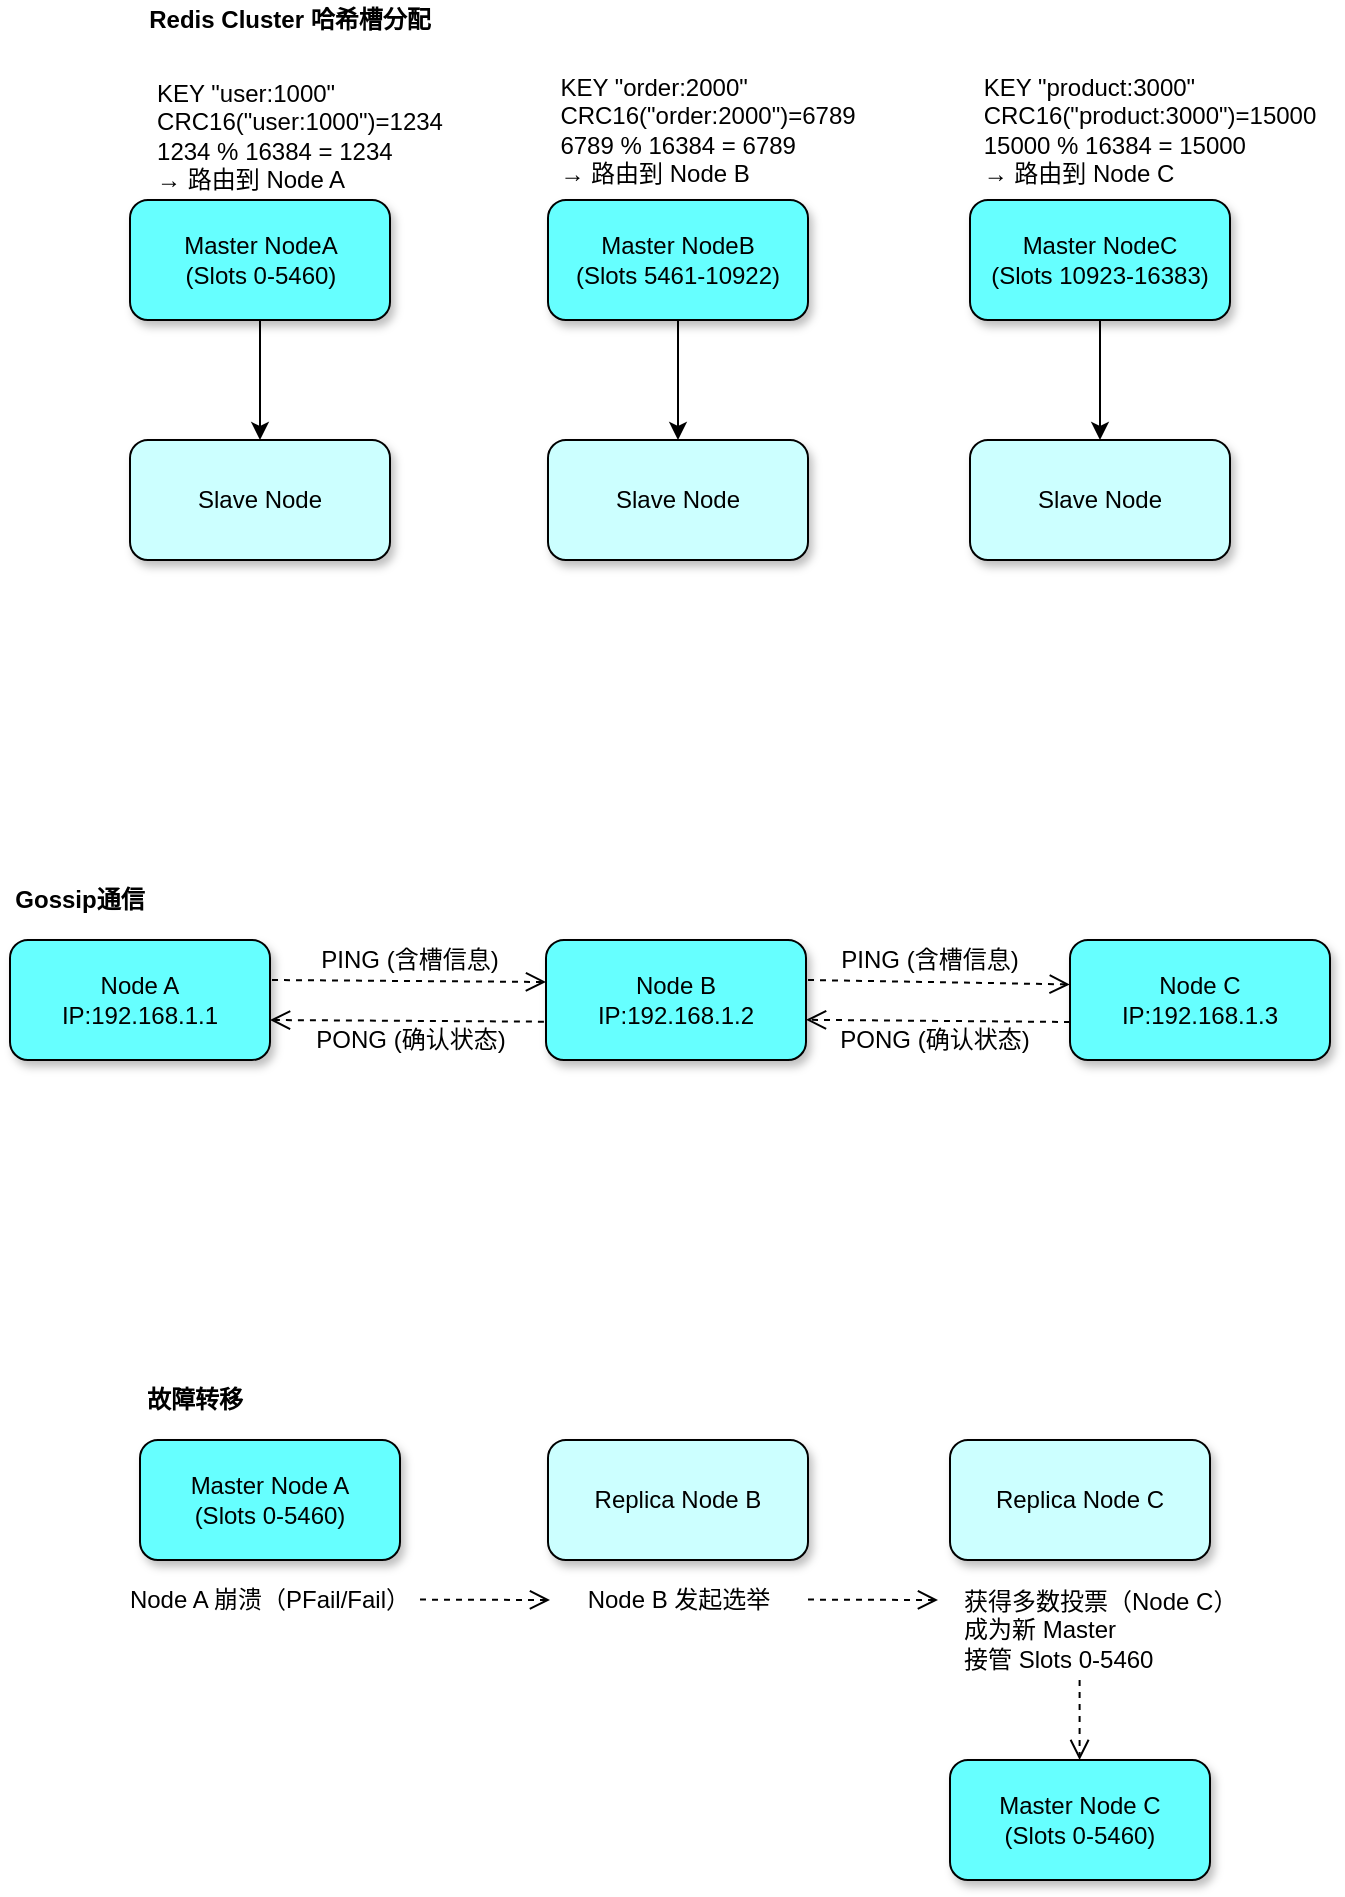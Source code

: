 <mxfile version="28.0.6">
  <diagram name="第 1 页" id="CfYoRQMPmK59GB7jdFsn">
    <mxGraphModel dx="928" dy="409" grid="1" gridSize="10" guides="1" tooltips="1" connect="1" arrows="1" fold="1" page="1" pageScale="1" pageWidth="827" pageHeight="1169" math="0" shadow="0">
      <root>
        <mxCell id="0" />
        <mxCell id="1" parent="0" />
        <mxCell id="GxxsYYWA1YiQxPub7qs1-18" value="&lt;b&gt;Redis Cluster 哈希槽分配&lt;/b&gt;" style="text;strokeColor=none;align=center;fillColor=none;html=1;verticalAlign=middle;whiteSpace=wrap;rounded=0;" parent="1" vertex="1">
          <mxGeometry x="145" y="100" width="150" height="20" as="geometry" />
        </mxCell>
        <mxCell id="GxxsYYWA1YiQxPub7qs1-22" value="&lt;div style=&quot;text-align: left;&quot;&gt;&lt;span style=&quot;background-color: transparent;&quot;&gt;KEY &quot;user:1000&quot;&lt;/span&gt;&lt;/div&gt;&lt;div style=&quot;text-align: left;&quot;&gt;&lt;span style=&quot;background-color: transparent;&quot;&gt;CRC16(&quot;user:1000&quot;)=1234&lt;/span&gt;&lt;/div&gt;&lt;div style=&quot;text-align: left;&quot;&gt;&lt;span style=&quot;background-color: transparent;&quot;&gt;1234 % 16384 = 1234&lt;/span&gt;&lt;/div&gt;&lt;div style=&quot;text-align: left;&quot;&gt;&lt;span style=&quot;background-color: transparent;&quot;&gt;→ 路由到 Node A&lt;/span&gt;&lt;/div&gt;" style="text;strokeColor=none;align=center;fillColor=none;html=1;verticalAlign=middle;whiteSpace=wrap;rounded=0;" parent="1" vertex="1">
          <mxGeometry x="145" y="140" width="160" height="55" as="geometry" />
        </mxCell>
        <mxCell id="GxxsYYWA1YiQxPub7qs1-23" value="&lt;div style=&quot;text-align: left;&quot;&gt;&lt;span style=&quot;background-color: transparent;&quot;&gt;KEY &quot;order:2000&quot;&lt;/span&gt;&lt;/div&gt;&lt;div&gt;&lt;div style=&quot;text-align: left;&quot;&gt;&lt;span style=&quot;background-color: transparent;&quot;&gt;CRC16(&quot;order:2000&quot;)=6789&lt;/span&gt;&lt;/div&gt;&lt;div style=&quot;text-align: left;&quot;&gt;&lt;span style=&quot;background-color: transparent;&quot;&gt;6789 % 16384 = 6789&lt;/span&gt;&lt;/div&gt;&lt;div style=&quot;text-align: left;&quot;&gt;&lt;span style=&quot;background-color: transparent;&quot;&gt;→ 路由到 Node B&lt;/span&gt;&lt;/div&gt;&lt;/div&gt;" style="text;strokeColor=none;align=center;fillColor=none;html=1;verticalAlign=middle;whiteSpace=wrap;rounded=0;" parent="1" vertex="1">
          <mxGeometry x="349" y="135" width="160" height="60" as="geometry" />
        </mxCell>
        <mxCell id="GxxsYYWA1YiQxPub7qs1-24" value="&lt;div style=&quot;text-align: left;&quot;&gt;&lt;span style=&quot;background-color: transparent;&quot;&gt;KEY &quot;product:3000&quot;&lt;/span&gt;&lt;/div&gt;&lt;div&gt;&lt;div style=&quot;text-align: left;&quot;&gt;&lt;span style=&quot;background-color: transparent;&quot;&gt;CRC16(&quot;product:3000&quot;)=15000&lt;/span&gt;&lt;/div&gt;&lt;div style=&quot;text-align: left;&quot;&gt;&lt;span style=&quot;background-color: transparent;&quot;&gt;15000 % 16384 = 15000&lt;/span&gt;&lt;/div&gt;&lt;div style=&quot;text-align: left;&quot;&gt;&lt;span style=&quot;background-color: transparent;&quot;&gt;→ 路由到 Node C&lt;/span&gt;&lt;/div&gt;&lt;/div&gt;" style="text;strokeColor=none;align=center;fillColor=none;html=1;verticalAlign=middle;whiteSpace=wrap;rounded=0;" parent="1" vertex="1">
          <mxGeometry x="560" y="135" width="180" height="60" as="geometry" />
        </mxCell>
        <mxCell id="EdYVw8JxPQ8l5NFYAC7c-12" value="" style="group" vertex="1" connectable="0" parent="1">
          <mxGeometry x="140" y="200" width="130" height="180" as="geometry" />
        </mxCell>
        <mxCell id="EdYVw8JxPQ8l5NFYAC7c-7" style="edgeStyle=orthogonalEdgeStyle;rounded=0;orthogonalLoop=1;jettySize=auto;html=1;exitX=0.5;exitY=1;exitDx=0;exitDy=0;entryX=0.5;entryY=0;entryDx=0;entryDy=0;" edge="1" parent="EdYVw8JxPQ8l5NFYAC7c-12" source="GxxsYYWA1YiQxPub7qs1-13" target="EdYVw8JxPQ8l5NFYAC7c-1">
          <mxGeometry relative="1" as="geometry" />
        </mxCell>
        <mxCell id="GxxsYYWA1YiQxPub7qs1-13" value="" style="rounded=1;whiteSpace=wrap;html=1;fillColor=#66FFFF;shadow=1;" parent="EdYVw8JxPQ8l5NFYAC7c-12" vertex="1">
          <mxGeometry width="130" height="60" as="geometry" />
        </mxCell>
        <mxCell id="GxxsYYWA1YiQxPub7qs1-25" value="Master NodeA&lt;div&gt;(Slots 0-5460)&lt;br&gt;&lt;/div&gt;" style="text;strokeColor=none;align=center;fillColor=none;html=1;verticalAlign=middle;whiteSpace=wrap;rounded=0;" parent="EdYVw8JxPQ8l5NFYAC7c-12" vertex="1">
          <mxGeometry x="22.5" y="15" width="85" height="30" as="geometry" />
        </mxCell>
        <mxCell id="EdYVw8JxPQ8l5NFYAC7c-1" value="Slave Node" style="rounded=1;whiteSpace=wrap;html=1;fillColor=#CCFFFF;shadow=1;" vertex="1" parent="EdYVw8JxPQ8l5NFYAC7c-12">
          <mxGeometry y="120" width="130" height="60" as="geometry" />
        </mxCell>
        <mxCell id="EdYVw8JxPQ8l5NFYAC7c-13" value="" style="group" vertex="1" connectable="0" parent="1">
          <mxGeometry x="349" y="200" width="130" height="180" as="geometry" />
        </mxCell>
        <mxCell id="EdYVw8JxPQ8l5NFYAC7c-8" style="edgeStyle=orthogonalEdgeStyle;rounded=0;orthogonalLoop=1;jettySize=auto;html=1;exitX=0.5;exitY=1;exitDx=0;exitDy=0;entryX=0.5;entryY=0;entryDx=0;entryDy=0;" edge="1" parent="EdYVw8JxPQ8l5NFYAC7c-13" source="GxxsYYWA1YiQxPub7qs1-11" target="EdYVw8JxPQ8l5NFYAC7c-2">
          <mxGeometry relative="1" as="geometry" />
        </mxCell>
        <mxCell id="GxxsYYWA1YiQxPub7qs1-11" value="" style="rounded=1;whiteSpace=wrap;html=1;fillColor=#66FFFF;shadow=1;" parent="EdYVw8JxPQ8l5NFYAC7c-13" vertex="1">
          <mxGeometry width="130" height="60" as="geometry" />
        </mxCell>
        <mxCell id="GxxsYYWA1YiQxPub7qs1-12" value="Master NodeB&lt;div&gt;(Slots 5461-10922)&lt;br&gt;&lt;/div&gt;" style="text;strokeColor=none;align=center;fillColor=none;html=1;verticalAlign=middle;whiteSpace=wrap;rounded=0;" parent="EdYVw8JxPQ8l5NFYAC7c-13" vertex="1">
          <mxGeometry x="10" y="10" width="110" height="40" as="geometry" />
        </mxCell>
        <mxCell id="EdYVw8JxPQ8l5NFYAC7c-2" value="Slave Node" style="rounded=1;whiteSpace=wrap;html=1;fillColor=#CCFFFF;shadow=1;" vertex="1" parent="EdYVw8JxPQ8l5NFYAC7c-13">
          <mxGeometry y="120" width="130" height="60" as="geometry" />
        </mxCell>
        <mxCell id="EdYVw8JxPQ8l5NFYAC7c-14" value="" style="group" vertex="1" connectable="0" parent="1">
          <mxGeometry x="560" y="200" width="130" height="180" as="geometry" />
        </mxCell>
        <mxCell id="EdYVw8JxPQ8l5NFYAC7c-9" style="edgeStyle=orthogonalEdgeStyle;rounded=0;orthogonalLoop=1;jettySize=auto;html=1;exitX=0.5;exitY=1;exitDx=0;exitDy=0;entryX=0.5;entryY=0;entryDx=0;entryDy=0;" edge="1" parent="EdYVw8JxPQ8l5NFYAC7c-14" source="GxxsYYWA1YiQxPub7qs1-8" target="EdYVw8JxPQ8l5NFYAC7c-3">
          <mxGeometry relative="1" as="geometry" />
        </mxCell>
        <mxCell id="GxxsYYWA1YiQxPub7qs1-8" value="" style="rounded=1;whiteSpace=wrap;html=1;fillColor=#66FFFF;shadow=1;" parent="EdYVw8JxPQ8l5NFYAC7c-14" vertex="1">
          <mxGeometry width="130" height="60" as="geometry" />
        </mxCell>
        <mxCell id="GxxsYYWA1YiQxPub7qs1-9" value="Master NodeC&lt;div&gt;(Slots 10923-16383)&lt;br&gt;&lt;/div&gt;" style="text;strokeColor=none;align=center;fillColor=none;html=1;verticalAlign=middle;whiteSpace=wrap;rounded=0;" parent="EdYVw8JxPQ8l5NFYAC7c-14" vertex="1">
          <mxGeometry x="5" y="15" width="120" height="30" as="geometry" />
        </mxCell>
        <mxCell id="EdYVw8JxPQ8l5NFYAC7c-3" value="Slave Node" style="rounded=1;whiteSpace=wrap;html=1;fillColor=#CCFFFF;shadow=1;" vertex="1" parent="EdYVw8JxPQ8l5NFYAC7c-14">
          <mxGeometry y="120" width="130" height="60" as="geometry" />
        </mxCell>
        <mxCell id="EdYVw8JxPQ8l5NFYAC7c-27" value="&lt;b&gt;Gossip通信&lt;/b&gt;" style="text;strokeColor=none;align=center;fillColor=none;html=1;verticalAlign=middle;whiteSpace=wrap;rounded=0;" vertex="1" parent="1">
          <mxGeometry x="80" y="540" width="70" height="20" as="geometry" />
        </mxCell>
        <mxCell id="EdYVw8JxPQ8l5NFYAC7c-30" value="" style="group" vertex="1" connectable="0" parent="1">
          <mxGeometry x="80" y="570" width="660" height="60" as="geometry" />
        </mxCell>
        <mxCell id="EdYVw8JxPQ8l5NFYAC7c-15" value="Node A&lt;br&gt;IP:192.168.1.1" style="rounded=1;whiteSpace=wrap;html=1;fillColor=#66FFFF;shadow=1;" vertex="1" parent="EdYVw8JxPQ8l5NFYAC7c-30">
          <mxGeometry width="130" height="60" as="geometry" />
        </mxCell>
        <mxCell id="EdYVw8JxPQ8l5NFYAC7c-16" value="Node B&lt;br&gt;IP:192.168.1.2" style="rounded=1;whiteSpace=wrap;html=1;fillColor=#66FFFF;shadow=1;" vertex="1" parent="EdYVw8JxPQ8l5NFYAC7c-30">
          <mxGeometry x="268" width="130" height="60" as="geometry" />
        </mxCell>
        <mxCell id="EdYVw8JxPQ8l5NFYAC7c-17" value="Node C&lt;div&gt;IP:192.168.1.3&lt;br&gt;&lt;/div&gt;" style="rounded=1;whiteSpace=wrap;html=1;fillColor=#66FFFF;shadow=1;" vertex="1" parent="EdYVw8JxPQ8l5NFYAC7c-30">
          <mxGeometry x="530" width="130" height="60" as="geometry" />
        </mxCell>
        <mxCell id="EdYVw8JxPQ8l5NFYAC7c-28" value="" style="group" vertex="1" connectable="0" parent="EdYVw8JxPQ8l5NFYAC7c-30">
          <mxGeometry x="130.0" width="138.0" height="60" as="geometry" />
        </mxCell>
        <mxCell id="EdYVw8JxPQ8l5NFYAC7c-19" value="PING (含槽信息)" style="text;strokeColor=none;align=center;fillColor=none;html=1;verticalAlign=middle;whiteSpace=wrap;rounded=0;" vertex="1" parent="EdYVw8JxPQ8l5NFYAC7c-28">
          <mxGeometry x="20.0" width="100" height="20" as="geometry" />
        </mxCell>
        <mxCell id="EdYVw8JxPQ8l5NFYAC7c-20" value="" style="html=1;verticalAlign=bottom;endArrow=open;dashed=1;endSize=8;curved=0;rounded=0;entryX=0.994;entryY=0.82;entryDx=0;entryDy=0;entryPerimeter=0;exitX=-0.014;exitY=0.834;exitDx=0;exitDy=0;exitPerimeter=0;" edge="1" parent="EdYVw8JxPQ8l5NFYAC7c-28">
          <mxGeometry relative="1" as="geometry">
            <mxPoint x="136.96" y="40.84" as="sourcePoint" />
            <mxPoint y="40.0" as="targetPoint" />
            <mxPoint as="offset" />
          </mxGeometry>
        </mxCell>
        <mxCell id="EdYVw8JxPQ8l5NFYAC7c-21" value="PONG (确认状态)" style="text;strokeColor=none;align=center;fillColor=none;html=1;verticalAlign=middle;whiteSpace=wrap;rounded=0;" vertex="1" parent="EdYVw8JxPQ8l5NFYAC7c-28">
          <mxGeometry x="17.5" y="40" width="105" height="20" as="geometry" />
        </mxCell>
        <mxCell id="EdYVw8JxPQ8l5NFYAC7c-22" value="" style="html=1;verticalAlign=bottom;endArrow=open;dashed=1;endSize=8;curved=0;rounded=0;entryX=0.994;entryY=0.82;entryDx=0;entryDy=0;entryPerimeter=0;exitX=-0.014;exitY=0.834;exitDx=0;exitDy=0;exitPerimeter=0;" edge="1" parent="EdYVw8JxPQ8l5NFYAC7c-28">
          <mxGeometry relative="1" as="geometry">
            <mxPoint x="1.0" y="20" as="sourcePoint" />
            <mxPoint x="138.0" y="21" as="targetPoint" />
            <mxPoint as="offset" />
          </mxGeometry>
        </mxCell>
        <mxCell id="EdYVw8JxPQ8l5NFYAC7c-29" value="" style="group" vertex="1" connectable="0" parent="EdYVw8JxPQ8l5NFYAC7c-30">
          <mxGeometry x="399" width="131" height="60" as="geometry" />
        </mxCell>
        <mxCell id="EdYVw8JxPQ8l5NFYAC7c-23" value="" style="html=1;verticalAlign=bottom;endArrow=open;dashed=1;endSize=8;curved=0;rounded=0;entryX=-0.001;entryY=0.37;entryDx=0;entryDy=0;entryPerimeter=0;exitX=-0.014;exitY=0.834;exitDx=0;exitDy=0;exitPerimeter=0;" edge="1" parent="EdYVw8JxPQ8l5NFYAC7c-29" target="EdYVw8JxPQ8l5NFYAC7c-17">
          <mxGeometry relative="1" as="geometry">
            <mxPoint y="20" as="sourcePoint" />
            <mxPoint x="137" y="21" as="targetPoint" />
            <mxPoint as="offset" />
          </mxGeometry>
        </mxCell>
        <mxCell id="EdYVw8JxPQ8l5NFYAC7c-24" value="" style="html=1;verticalAlign=bottom;endArrow=open;dashed=1;endSize=8;curved=0;rounded=0;exitX=-0.014;exitY=0.834;exitDx=0;exitDy=0;exitPerimeter=0;entryX=1;entryY=0.665;entryDx=0;entryDy=0;entryPerimeter=0;" edge="1" parent="EdYVw8JxPQ8l5NFYAC7c-29" target="EdYVw8JxPQ8l5NFYAC7c-16">
          <mxGeometry relative="1" as="geometry">
            <mxPoint x="131" y="41" as="sourcePoint" />
            <mxPoint x="1" y="40" as="targetPoint" />
            <mxPoint as="offset" />
          </mxGeometry>
        </mxCell>
        <mxCell id="EdYVw8JxPQ8l5NFYAC7c-25" value="PING (含槽信息)" style="text;strokeColor=none;align=center;fillColor=none;html=1;verticalAlign=middle;whiteSpace=wrap;rounded=0;" vertex="1" parent="EdYVw8JxPQ8l5NFYAC7c-29">
          <mxGeometry x="11" width="100" height="20" as="geometry" />
        </mxCell>
        <mxCell id="EdYVw8JxPQ8l5NFYAC7c-26" value="PONG (确认状态)" style="text;strokeColor=none;align=center;fillColor=none;html=1;verticalAlign=middle;whiteSpace=wrap;rounded=0;" vertex="1" parent="EdYVw8JxPQ8l5NFYAC7c-29">
          <mxGeometry x="11" y="40" width="105" height="20" as="geometry" />
        </mxCell>
        <mxCell id="EdYVw8JxPQ8l5NFYAC7c-39" value="&lt;b&gt;故障转移&lt;/b&gt;" style="text;strokeColor=none;align=center;fillColor=none;html=1;verticalAlign=middle;whiteSpace=wrap;rounded=0;" vertex="1" parent="1">
          <mxGeometry x="145" y="790" width="55" height="20" as="geometry" />
        </mxCell>
        <mxCell id="EdYVw8JxPQ8l5NFYAC7c-43" value="" style="group" vertex="1" connectable="0" parent="1">
          <mxGeometry x="135" y="820" width="560" height="220" as="geometry" />
        </mxCell>
        <mxCell id="EdYVw8JxPQ8l5NFYAC7c-31" value="Master Node A&lt;br&gt;(Slots 0-5460)" style="rounded=1;whiteSpace=wrap;html=1;fillColor=#66FFFF;shadow=1;" vertex="1" parent="EdYVw8JxPQ8l5NFYAC7c-43">
          <mxGeometry x="10" width="130" height="60" as="geometry" />
        </mxCell>
        <mxCell id="EdYVw8JxPQ8l5NFYAC7c-32" value="Replica Node B" style="rounded=1;whiteSpace=wrap;html=1;fillColor=#CCFFFF;shadow=1;" vertex="1" parent="EdYVw8JxPQ8l5NFYAC7c-43">
          <mxGeometry x="214" width="130" height="60" as="geometry" />
        </mxCell>
        <mxCell id="EdYVw8JxPQ8l5NFYAC7c-33" value="Replica Node C" style="rounded=1;whiteSpace=wrap;html=1;fillColor=#CCFFFF;shadow=1;" vertex="1" parent="EdYVw8JxPQ8l5NFYAC7c-43">
          <mxGeometry x="415" width="130" height="60" as="geometry" />
        </mxCell>
        <mxCell id="EdYVw8JxPQ8l5NFYAC7c-34" value="Node A 崩溃（PFail/Fail）" style="text;strokeColor=none;align=center;fillColor=none;html=1;verticalAlign=middle;whiteSpace=wrap;rounded=0;" vertex="1" parent="EdYVw8JxPQ8l5NFYAC7c-43">
          <mxGeometry y="70" width="150" height="20" as="geometry" />
        </mxCell>
        <mxCell id="EdYVw8JxPQ8l5NFYAC7c-36" value="Node B 发起选举" style="text;strokeColor=none;align=center;fillColor=none;html=1;verticalAlign=middle;whiteSpace=wrap;rounded=0;" vertex="1" parent="EdYVw8JxPQ8l5NFYAC7c-43">
          <mxGeometry x="228.5" y="70" width="101" height="20" as="geometry" />
        </mxCell>
        <mxCell id="EdYVw8JxPQ8l5NFYAC7c-37" value="获得多数投票（Node C）&lt;br&gt;&lt;div&gt;成为新 Master&lt;/div&gt;&lt;div&gt;接管 Slots 0-5460&lt;/div&gt;" style="text;strokeColor=none;align=left;fillColor=none;html=1;verticalAlign=middle;whiteSpace=wrap;rounded=0;" vertex="1" parent="EdYVw8JxPQ8l5NFYAC7c-43">
          <mxGeometry x="420" y="70" width="140" height="50" as="geometry" />
        </mxCell>
        <mxCell id="EdYVw8JxPQ8l5NFYAC7c-38" value="Master Node C&lt;br&gt;(Slots 0-5460)" style="rounded=1;whiteSpace=wrap;html=1;fillColor=#66FFFF;shadow=1;" vertex="1" parent="EdYVw8JxPQ8l5NFYAC7c-43">
          <mxGeometry x="415" y="160" width="130" height="60" as="geometry" />
        </mxCell>
        <mxCell id="EdYVw8JxPQ8l5NFYAC7c-40" value="" style="html=1;verticalAlign=bottom;endArrow=open;dashed=1;endSize=8;curved=0;rounded=0;" edge="1" parent="EdYVw8JxPQ8l5NFYAC7c-43">
          <mxGeometry relative="1" as="geometry">
            <mxPoint x="150" y="79.8" as="sourcePoint" />
            <mxPoint x="215" y="80" as="targetPoint" />
          </mxGeometry>
        </mxCell>
        <mxCell id="EdYVw8JxPQ8l5NFYAC7c-41" value="" style="html=1;verticalAlign=bottom;endArrow=open;dashed=1;endSize=8;curved=0;rounded=0;" edge="1" parent="EdYVw8JxPQ8l5NFYAC7c-43">
          <mxGeometry relative="1" as="geometry">
            <mxPoint x="344" y="79.8" as="sourcePoint" />
            <mxPoint x="409" y="80" as="targetPoint" />
          </mxGeometry>
        </mxCell>
        <mxCell id="EdYVw8JxPQ8l5NFYAC7c-42" value="" style="html=1;verticalAlign=bottom;endArrow=open;dashed=1;endSize=8;curved=0;rounded=0;" edge="1" parent="EdYVw8JxPQ8l5NFYAC7c-43">
          <mxGeometry relative="1" as="geometry">
            <mxPoint x="479.8" y="120" as="sourcePoint" />
            <mxPoint x="479.8" y="160" as="targetPoint" />
          </mxGeometry>
        </mxCell>
      </root>
    </mxGraphModel>
  </diagram>
</mxfile>
